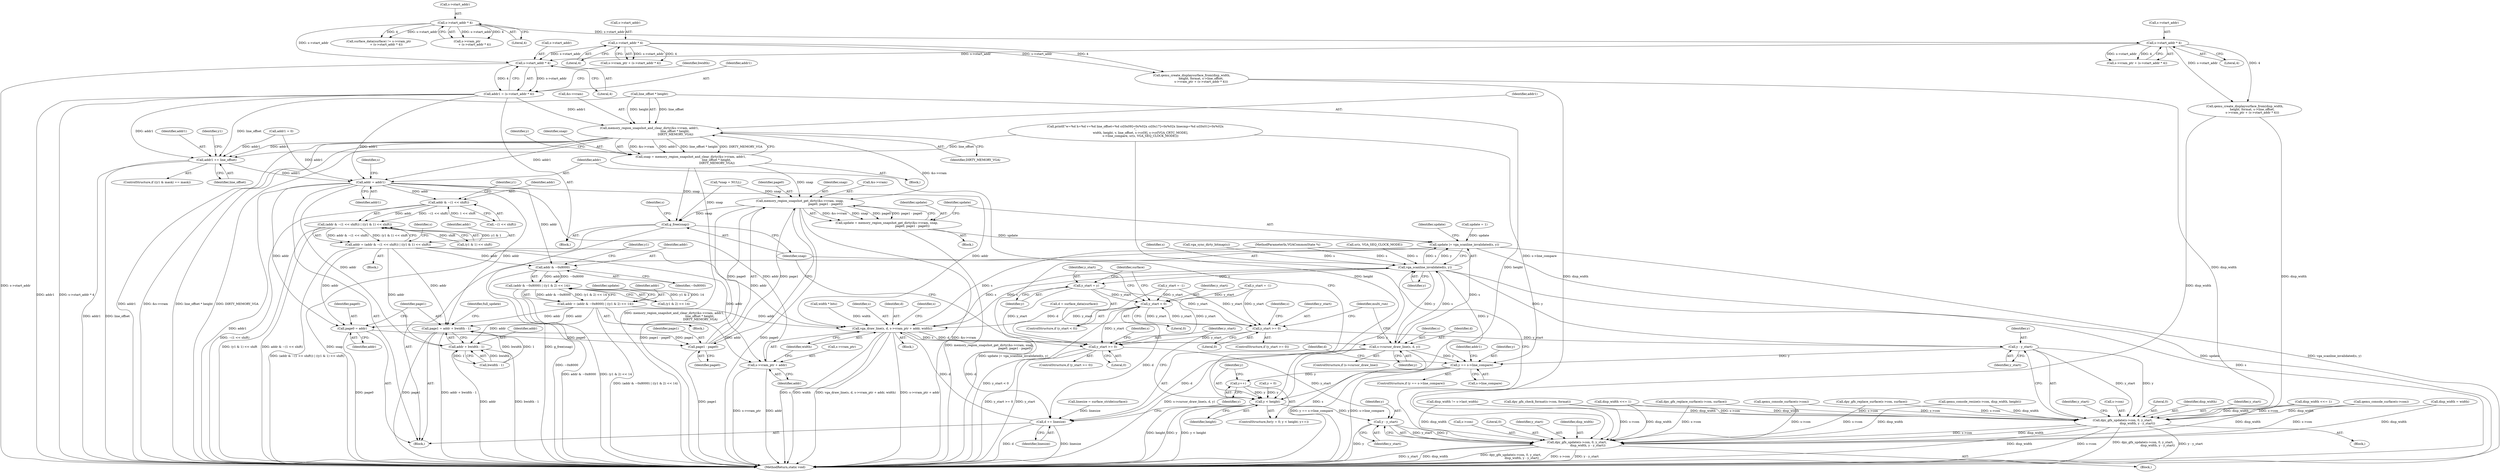 digraph "0_qemu_bfc56535f793c557aa754c50213fc5f882e6482d@pointer" {
"1000658" [label="(Call,s->start_addr * 4)"];
"1000439" [label="(Call,s->start_addr * 4)"];
"1000361" [label="(Call,s->start_addr * 4)"];
"1000465" [label="(Call,s->start_addr * 4)"];
"1000656" [label="(Call,addr1 = (s->start_addr * 4))"];
"1000695" [label="(Call,memory_region_snapshot_and_clear_dirty(&s->vram, addr1,\n                                                      line_offset * height,\n                                                       DIRTY_MEMORY_VGA))"];
"1000693" [label="(Call,snap = memory_region_snapshot_and_clear_dirty(&s->vram, addr1,\n                                                      line_offset * height,\n                                                       DIRTY_MEMORY_VGA))"];
"1000800" [label="(Call,memory_region_snapshot_get_dirty(&s->vram, snap,\n                                                      page0, page1 - page0))"];
"1000798" [label="(Call,update = memory_region_snapshot_get_dirty(&s->vram, snap,\n                                                      page0, page1 - page0))"];
"1000810" [label="(Call,update |= vga_scanline_invalidated(s, y))"];
"1000928" [label="(Call,g_free(snap))"];
"1000715" [label="(Call,addr = addr1)"];
"1000745" [label="(Call,addr & ~(1 << shift))"];
"1000744" [label="(Call,(addr & ~(1 << shift)) | ((y1 & 1) << shift))"];
"1000742" [label="(Call,addr = (addr & ~(1 << shift)) | ((y1 & 1) << shift))"];
"1000769" [label="(Call,addr & ~0x8000)"];
"1000768" [label="(Call,(addr & ~0x8000) | ((y1 & 2) << 14))"];
"1000766" [label="(Call,addr = (addr & ~0x8000) | ((y1 & 2) << 14))"];
"1000780" [label="(Call,page0 = addr)"];
"1000807" [label="(Call,page1 - page0)"];
"1000783" [label="(Call,page1 = addr + bwidth - 1)"];
"1000785" [label="(Call,addr + bwidth - 1)"];
"1000830" [label="(Call,vga_draw_line(s, d, s->vram_ptr + addr, width))"];
"1000812" [label="(Call,vga_scanline_invalidated(s, y))"];
"1000822" [label="(Call,y_start = y)"];
"1000819" [label="(Call,y_start < 0)"];
"1000850" [label="(Call,y_start >= 0)"];
"1000861" [label="(Call,y - y_start)"];
"1000854" [label="(Call,dpy_gfx_update(s->con, 0, y_start,\n                               disp_width, y - y_start))"];
"1000918" [label="(Call,dpy_gfx_update(s->con, 0, y_start,\n                       disp_width, y - y_start))"];
"1000902" [label="(Call,y == s->line_compare)"];
"1000712" [label="(Call,y++)"];
"1000709" [label="(Call,y < height)"];
"1000925" [label="(Call,y - y_start)"];
"1000914" [label="(Call,y_start >= 0)"];
"1000843" [label="(Call,s->cursor_draw_line(s, d, y))"];
"1000910" [label="(Call,d += linesize)"];
"1000833" [label="(Call,s->vram_ptr + addr)"];
"1000889" [label="(Call,addr1 += line_offset)"];
"1000783" [label="(Call,page1 = addr + bwidth - 1)"];
"1000664" [label="(Identifier,bwidth)"];
"1000844" [label="(Identifier,s)"];
"1000805" [label="(Identifier,snap)"];
"1000782" [label="(Identifier,addr)"];
"1000707" [label="(Identifier,y)"];
"1000710" [label="(Identifier,y)"];
"1000870" [label="(Identifier,multi_run)"];
"1000115" [label="(Call,qemu_console_surface(s->con))"];
"1000811" [label="(Identifier,update)"];
"1000653" [label="(Call,sr(s, VGA_SEQ_CLOCK_MODE))"];
"1000350" [label="(Call,qemu_create_displaysurface_from(disp_width,\n                    height, format, s->line_offset,\n                    s->vram_ptr + (s->start_addr * 4)))"];
"1000816" [label="(Identifier,update)"];
"1000714" [label="(Block,)"];
"1000747" [label="(Call,~(1 << shift))"];
"1000712" [label="(Call,y++)"];
"1000705" [label="(ControlStructure,for(y = 0; y < height; y++))"];
"1000927" [label="(Identifier,y_start)"];
"1000711" [label="(Identifier,height)"];
"1000919" [label="(Call,s->con)"];
"1000769" [label="(Call,addr & ~0x8000)"];
"1000432" [label="(Call,surface_data(surface) != s->vram_ptr\n                + (s->start_addr * 4))"];
"1000466" [label="(Call,s->start_addr)"];
"1000765" [label="(Block,)"];
"1000912" [label="(Identifier,linesize)"];
"1000715" [label="(Call,addr = addr1)"];
"1000667" [label="(Call,width * bits)"];
"1000784" [label="(Identifier,page1)"];
"1000713" [label="(Identifier,y)"];
"1000918" [label="(Call,dpy_gfx_update(s->con, 0, y_start,\n                       disp_width, y - y_start))"];
"1000839" [label="(ControlStructure,if (s->cursor_draw_line))"];
"1000111" [label="(Block,)"];
"1000676" [label="(Call,d = surface_data(surface))"];
"1000939" [label="(MethodReturn,static void)"];
"1000861" [label="(Call,y - y_start)"];
"1000824" [label="(Identifier,y)"];
"1000845" [label="(Identifier,d)"];
"1000774" [label="(Identifier,y1)"];
"1000834" [label="(Call,s->vram_ptr)"];
"1000746" [label="(Identifier,addr)"];
"1000658" [label="(Call,s->start_addr * 4)"];
"1000831" [label="(Identifier,s)"];
"1000883" [label="(ControlStructure,if ((y1 & mask) == mask))"];
"1000657" [label="(Identifier,addr1)"];
"1000864" [label="(Call,y_start = -1)"];
"1000694" [label="(Identifier,snap)"];
"1000659" [label="(Call,s->start_addr)"];
"1000772" [label="(Call,(y1 & 2) << 14)"];
"1000770" [label="(Identifier,addr)"];
"1000850" [label="(Call,y_start >= 0)"];
"1000813" [label="(Identifier,s)"];
"1000922" [label="(Literal,0)"];
"1000662" [label="(Literal,4)"];
"1000843" [label="(Call,s->cursor_draw_line(s, d, y))"];
"1000832" [label="(Identifier,d)"];
"1000830" [label="(Call,vga_draw_line(s, d, s->vram_ptr + addr, width))"];
"1000771" [label="(Identifier,~0x8000)"];
"1000365" [label="(Literal,4)"];
"1000852" [label="(Literal,0)"];
"1000709" [label="(Call,y < height)"];
"1000761" [label="(Identifier,s)"];
"1000634" [label="(Call,printf(\"w=%d h=%d v=%d line_offset=%d cr[0x09]=0x%02x cr[0x17]=0x%02x linecmp=%d sr[0x01]=0x%02x\n\",\n           width, height, v, line_offset, s->cr[9], s->cr[VGA_CRTC_MODE],\n           s->line_compare, sr(s, VGA_SEQ_CLOCK_MODE)))"];
"1000913" [label="(ControlStructure,if (y_start >= 0))"];
"1000753" [label="(Identifier,y1)"];
"1000766" [label="(Call,addr = (addr & ~0x8000) | ((y1 & 2) << 14))"];
"1000258" [label="(Call,disp_width <<= 1)"];
"1000920" [label="(Identifier,s)"];
"1000435" [label="(Call,s->vram_ptr\n                + (s->start_addr * 4))"];
"1000810" [label="(Call,update |= vga_scanline_invalidated(s, y))"];
"1000812" [label="(Call,vga_scanline_invalidated(s, y))"];
"1000901" [label="(ControlStructure,if (y == s->line_compare))"];
"1000723" [label="(Identifier,s)"];
"1000797" [label="(Block,)"];
"1000470" [label="(Call,dpy_gfx_replace_surface(s->con, surface))"];
"1000890" [label="(Identifier,addr1)"];
"1000849" [label="(ControlStructure,if (y_start >= 0))"];
"1000807" [label="(Call,page1 - page0)"];
"1000916" [label="(Literal,0)"];
"1000837" [label="(Identifier,addr)"];
"1000786" [label="(Identifier,addr)"];
"1000798" [label="(Call,update = memory_region_snapshot_get_dirty(&s->vram, snap,\n                                                      page0, page1 - page0))"];
"1000680" [label="(Call,linesize = surface_stride(surface))"];
"1000818" [label="(ControlStructure,if (y_start < 0))"];
"1000381" [label="(Call,qemu_console_surface(s->con))"];
"1000809" [label="(Identifier,page0)"];
"1000716" [label="(Identifier,addr)"];
"1000672" [label="(Call,y_start = -1)"];
"1000801" [label="(Call,&s->vram)"];
"1000808" [label="(Identifier,page1)"];
"1000700" [label="(Identifier,addr1)"];
"1000366" [label="(Call,dpy_gfx_replace_surface(s->con, surface))"];
"1000274" [label="(Call,disp_width <<= 1)"];
"1000926" [label="(Identifier,y)"];
"1000785" [label="(Call,addr + bwidth - 1)"];
"1000856" [label="(Identifier,s)"];
"1000778" [label="(Identifier,update)"];
"1000819" [label="(Call,y_start < 0)"];
"1000928" [label="(Call,g_free(snap))"];
"1000169" [label="(Call,disp_width = width)"];
"1000806" [label="(Identifier,page0)"];
"1000907" [label="(Call,addr1 = 0)"];
"1000904" [label="(Call,s->line_compare)"];
"1000781" [label="(Identifier,page0)"];
"1000893" [label="(Identifier,y1)"];
"1000767" [label="(Identifier,addr)"];
"1000814" [label="(Identifier,y)"];
"1000846" [label="(Identifier,y)"];
"1000822" [label="(Call,y_start = y)"];
"1000914" [label="(Call,y_start >= 0)"];
"1000858" [label="(Literal,0)"];
"1000929" [label="(Identifier,snap)"];
"1000780" [label="(Call,page0 = addr)"];
"1000293" [label="(Call,dpy_gfx_check_format(s->con, format))"];
"1000454" [label="(Call,qemu_create_displaysurface_from(disp_width,\n                height, format, s->line_offset,\n                s->vram_ptr + (s->start_addr * 4)))"];
"1000925" [label="(Call,y - y_start)"];
"1000860" [label="(Identifier,disp_width)"];
"1000440" [label="(Call,s->start_addr)"];
"1000743" [label="(Identifier,addr)"];
"1000911" [label="(Identifier,d)"];
"1000923" [label="(Identifier,y_start)"];
"1000361" [label="(Call,s->start_addr * 4)"];
"1000800" [label="(Call,memory_region_snapshot_get_dirty(&s->vram, snap,\n                                                      page0, page1 - page0))"];
"1000823" [label="(Identifier,y_start)"];
"1000833" [label="(Call,s->vram_ptr + addr)"];
"1000908" [label="(Identifier,addr1)"];
"1000745" [label="(Call,addr & ~(1 << shift))"];
"1000859" [label="(Identifier,y_start)"];
"1000109" [label="(MethodParameterIn,VGACommonState *s)"];
"1000862" [label="(Identifier,y)"];
"1000727" [label="(Block,)"];
"1000751" [label="(Call,(y1 & 1) << shift)"];
"1000373" [label="(Call,qemu_console_resize(s->con, disp_width, height))"];
"1000903" [label="(Identifier,y)"];
"1000744" [label="(Call,(addr & ~(1 << shift)) | ((y1 & 1) << shift))"];
"1000841" [label="(Identifier,s)"];
"1000357" [label="(Call,s->vram_ptr + (s->start_addr * 4))"];
"1000932" [label="(Identifier,s)"];
"1000820" [label="(Identifier,y_start)"];
"1000863" [label="(Identifier,y_start)"];
"1000853" [label="(Block,)"];
"1000865" [label="(Identifier,y_start)"];
"1000443" [label="(Literal,4)"];
"1000136" [label="(Call,*snap = NULL)"];
"1000696" [label="(Call,&s->vram)"];
"1000902" [label="(Call,y == s->line_compare)"];
"1000317" [label="(Call,disp_width != s->last_width)"];
"1000706" [label="(Call,y = 0)"];
"1000787" [label="(Call,bwidth - 1)"];
"1000924" [label="(Identifier,disp_width)"];
"1000855" [label="(Call,s->con)"];
"1000690" [label="(Block,)"];
"1000704" [label="(Identifier,DIRTY_MEMORY_VGA)"];
"1000828" [label="(Identifier,surface)"];
"1000465" [label="(Call,s->start_addr * 4)"];
"1000799" [label="(Identifier,update)"];
"1000362" [label="(Call,s->start_addr)"];
"1000793" [label="(Call,update = 1)"];
"1000889" [label="(Call,addr1 += line_offset)"];
"1000891" [label="(Identifier,line_offset)"];
"1000742" [label="(Call,addr = (addr & ~(1 << shift)) | ((y1 & 1) << shift))"];
"1000829" [label="(Block,)"];
"1000917" [label="(Block,)"];
"1000851" [label="(Identifier,y_start)"];
"1000439" [label="(Call,s->start_addr * 4)"];
"1000691" [label="(Call,vga_sync_dirty_bitmap(s))"];
"1000461" [label="(Call,s->vram_ptr + (s->start_addr * 4))"];
"1000701" [label="(Call,line_offset * height)"];
"1000768" [label="(Call,(addr & ~0x8000) | ((y1 & 2) << 14))"];
"1000910" [label="(Call,d += linesize)"];
"1000854" [label="(Call,dpy_gfx_update(s->con, 0, y_start,\n                               disp_width, y - y_start))"];
"1000915" [label="(Identifier,y_start)"];
"1000791" [label="(Identifier,full_update)"];
"1000469" [label="(Literal,4)"];
"1000821" [label="(Literal,0)"];
"1000656" [label="(Call,addr1 = (s->start_addr * 4))"];
"1000693" [label="(Call,snap = memory_region_snapshot_and_clear_dirty(&s->vram, addr1,\n                                                      line_offset * height,\n                                                       DIRTY_MEMORY_VGA))"];
"1000838" [label="(Identifier,width)"];
"1000717" [label="(Identifier,addr1)"];
"1000695" [label="(Call,memory_region_snapshot_and_clear_dirty(&s->vram, addr1,\n                                                      line_offset * height,\n                                                       DIRTY_MEMORY_VGA))"];
"1000658" -> "1000656"  [label="AST: "];
"1000658" -> "1000662"  [label="CFG: "];
"1000659" -> "1000658"  [label="AST: "];
"1000662" -> "1000658"  [label="AST: "];
"1000656" -> "1000658"  [label="CFG: "];
"1000658" -> "1000939"  [label="DDG: s->start_addr"];
"1000658" -> "1000656"  [label="DDG: s->start_addr"];
"1000658" -> "1000656"  [label="DDG: 4"];
"1000439" -> "1000658"  [label="DDG: s->start_addr"];
"1000361" -> "1000658"  [label="DDG: s->start_addr"];
"1000465" -> "1000658"  [label="DDG: s->start_addr"];
"1000439" -> "1000435"  [label="AST: "];
"1000439" -> "1000443"  [label="CFG: "];
"1000440" -> "1000439"  [label="AST: "];
"1000443" -> "1000439"  [label="AST: "];
"1000435" -> "1000439"  [label="CFG: "];
"1000439" -> "1000432"  [label="DDG: s->start_addr"];
"1000439" -> "1000432"  [label="DDG: 4"];
"1000439" -> "1000435"  [label="DDG: s->start_addr"];
"1000439" -> "1000435"  [label="DDG: 4"];
"1000439" -> "1000465"  [label="DDG: s->start_addr"];
"1000361" -> "1000357"  [label="AST: "];
"1000361" -> "1000365"  [label="CFG: "];
"1000362" -> "1000361"  [label="AST: "];
"1000365" -> "1000361"  [label="AST: "];
"1000357" -> "1000361"  [label="CFG: "];
"1000361" -> "1000350"  [label="DDG: s->start_addr"];
"1000361" -> "1000350"  [label="DDG: 4"];
"1000361" -> "1000357"  [label="DDG: s->start_addr"];
"1000361" -> "1000357"  [label="DDG: 4"];
"1000465" -> "1000461"  [label="AST: "];
"1000465" -> "1000469"  [label="CFG: "];
"1000466" -> "1000465"  [label="AST: "];
"1000469" -> "1000465"  [label="AST: "];
"1000461" -> "1000465"  [label="CFG: "];
"1000465" -> "1000454"  [label="DDG: s->start_addr"];
"1000465" -> "1000454"  [label="DDG: 4"];
"1000465" -> "1000461"  [label="DDG: s->start_addr"];
"1000465" -> "1000461"  [label="DDG: 4"];
"1000656" -> "1000111"  [label="AST: "];
"1000657" -> "1000656"  [label="AST: "];
"1000664" -> "1000656"  [label="CFG: "];
"1000656" -> "1000939"  [label="DDG: s->start_addr * 4"];
"1000656" -> "1000939"  [label="DDG: addr1"];
"1000656" -> "1000695"  [label="DDG: addr1"];
"1000656" -> "1000715"  [label="DDG: addr1"];
"1000656" -> "1000889"  [label="DDG: addr1"];
"1000695" -> "1000693"  [label="AST: "];
"1000695" -> "1000704"  [label="CFG: "];
"1000696" -> "1000695"  [label="AST: "];
"1000700" -> "1000695"  [label="AST: "];
"1000701" -> "1000695"  [label="AST: "];
"1000704" -> "1000695"  [label="AST: "];
"1000693" -> "1000695"  [label="CFG: "];
"1000695" -> "1000939"  [label="DDG: addr1"];
"1000695" -> "1000939"  [label="DDG: &s->vram"];
"1000695" -> "1000939"  [label="DDG: line_offset * height"];
"1000695" -> "1000939"  [label="DDG: DIRTY_MEMORY_VGA"];
"1000695" -> "1000693"  [label="DDG: &s->vram"];
"1000695" -> "1000693"  [label="DDG: addr1"];
"1000695" -> "1000693"  [label="DDG: line_offset * height"];
"1000695" -> "1000693"  [label="DDG: DIRTY_MEMORY_VGA"];
"1000701" -> "1000695"  [label="DDG: line_offset"];
"1000701" -> "1000695"  [label="DDG: height"];
"1000695" -> "1000715"  [label="DDG: addr1"];
"1000695" -> "1000800"  [label="DDG: &s->vram"];
"1000695" -> "1000889"  [label="DDG: addr1"];
"1000693" -> "1000690"  [label="AST: "];
"1000694" -> "1000693"  [label="AST: "];
"1000707" -> "1000693"  [label="CFG: "];
"1000693" -> "1000939"  [label="DDG: memory_region_snapshot_and_clear_dirty(&s->vram, addr1,\n                                                      line_offset * height,\n                                                       DIRTY_MEMORY_VGA)"];
"1000693" -> "1000800"  [label="DDG: snap"];
"1000693" -> "1000928"  [label="DDG: snap"];
"1000800" -> "1000798"  [label="AST: "];
"1000800" -> "1000807"  [label="CFG: "];
"1000801" -> "1000800"  [label="AST: "];
"1000805" -> "1000800"  [label="AST: "];
"1000806" -> "1000800"  [label="AST: "];
"1000807" -> "1000800"  [label="AST: "];
"1000798" -> "1000800"  [label="CFG: "];
"1000800" -> "1000939"  [label="DDG: page1 - page0"];
"1000800" -> "1000939"  [label="DDG: page0"];
"1000800" -> "1000939"  [label="DDG: &s->vram"];
"1000800" -> "1000798"  [label="DDG: &s->vram"];
"1000800" -> "1000798"  [label="DDG: snap"];
"1000800" -> "1000798"  [label="DDG: page0"];
"1000800" -> "1000798"  [label="DDG: page1 - page0"];
"1000136" -> "1000800"  [label="DDG: snap"];
"1000807" -> "1000800"  [label="DDG: page0"];
"1000807" -> "1000800"  [label="DDG: page1"];
"1000800" -> "1000928"  [label="DDG: snap"];
"1000798" -> "1000797"  [label="AST: "];
"1000799" -> "1000798"  [label="AST: "];
"1000811" -> "1000798"  [label="CFG: "];
"1000798" -> "1000939"  [label="DDG: memory_region_snapshot_get_dirty(&s->vram, snap,\n                                                      page0, page1 - page0)"];
"1000798" -> "1000810"  [label="DDG: update"];
"1000810" -> "1000714"  [label="AST: "];
"1000810" -> "1000812"  [label="CFG: "];
"1000811" -> "1000810"  [label="AST: "];
"1000812" -> "1000810"  [label="AST: "];
"1000816" -> "1000810"  [label="CFG: "];
"1000810" -> "1000939"  [label="DDG: update |= vga_scanline_invalidated(s, y)"];
"1000810" -> "1000939"  [label="DDG: update"];
"1000810" -> "1000939"  [label="DDG: vga_scanline_invalidated(s, y)"];
"1000793" -> "1000810"  [label="DDG: update"];
"1000812" -> "1000810"  [label="DDG: s"];
"1000812" -> "1000810"  [label="DDG: y"];
"1000928" -> "1000111"  [label="AST: "];
"1000928" -> "1000929"  [label="CFG: "];
"1000929" -> "1000928"  [label="AST: "];
"1000932" -> "1000928"  [label="CFG: "];
"1000928" -> "1000939"  [label="DDG: snap"];
"1000928" -> "1000939"  [label="DDG: g_free(snap)"];
"1000136" -> "1000928"  [label="DDG: snap"];
"1000715" -> "1000714"  [label="AST: "];
"1000715" -> "1000717"  [label="CFG: "];
"1000716" -> "1000715"  [label="AST: "];
"1000717" -> "1000715"  [label="AST: "];
"1000723" -> "1000715"  [label="CFG: "];
"1000715" -> "1000939"  [label="DDG: addr1"];
"1000889" -> "1000715"  [label="DDG: addr1"];
"1000907" -> "1000715"  [label="DDG: addr1"];
"1000715" -> "1000745"  [label="DDG: addr"];
"1000715" -> "1000769"  [label="DDG: addr"];
"1000715" -> "1000780"  [label="DDG: addr"];
"1000715" -> "1000783"  [label="DDG: addr"];
"1000715" -> "1000785"  [label="DDG: addr"];
"1000715" -> "1000830"  [label="DDG: addr"];
"1000715" -> "1000833"  [label="DDG: addr"];
"1000745" -> "1000744"  [label="AST: "];
"1000745" -> "1000747"  [label="CFG: "];
"1000746" -> "1000745"  [label="AST: "];
"1000747" -> "1000745"  [label="AST: "];
"1000753" -> "1000745"  [label="CFG: "];
"1000745" -> "1000939"  [label="DDG: ~(1 << shift)"];
"1000745" -> "1000744"  [label="DDG: addr"];
"1000745" -> "1000744"  [label="DDG: ~(1 << shift)"];
"1000747" -> "1000745"  [label="DDG: 1 << shift"];
"1000744" -> "1000742"  [label="AST: "];
"1000744" -> "1000751"  [label="CFG: "];
"1000751" -> "1000744"  [label="AST: "];
"1000742" -> "1000744"  [label="CFG: "];
"1000744" -> "1000939"  [label="DDG: (y1 & 1) << shift"];
"1000744" -> "1000939"  [label="DDG: addr & ~(1 << shift)"];
"1000744" -> "1000742"  [label="DDG: addr & ~(1 << shift)"];
"1000744" -> "1000742"  [label="DDG: (y1 & 1) << shift"];
"1000751" -> "1000744"  [label="DDG: y1 & 1"];
"1000751" -> "1000744"  [label="DDG: shift"];
"1000742" -> "1000727"  [label="AST: "];
"1000743" -> "1000742"  [label="AST: "];
"1000761" -> "1000742"  [label="CFG: "];
"1000742" -> "1000939"  [label="DDG: (addr & ~(1 << shift)) | ((y1 & 1) << shift)"];
"1000742" -> "1000769"  [label="DDG: addr"];
"1000742" -> "1000780"  [label="DDG: addr"];
"1000742" -> "1000783"  [label="DDG: addr"];
"1000742" -> "1000785"  [label="DDG: addr"];
"1000742" -> "1000830"  [label="DDG: addr"];
"1000742" -> "1000833"  [label="DDG: addr"];
"1000769" -> "1000768"  [label="AST: "];
"1000769" -> "1000771"  [label="CFG: "];
"1000770" -> "1000769"  [label="AST: "];
"1000771" -> "1000769"  [label="AST: "];
"1000774" -> "1000769"  [label="CFG: "];
"1000769" -> "1000939"  [label="DDG: ~0x8000"];
"1000769" -> "1000768"  [label="DDG: addr"];
"1000769" -> "1000768"  [label="DDG: ~0x8000"];
"1000768" -> "1000766"  [label="AST: "];
"1000768" -> "1000772"  [label="CFG: "];
"1000772" -> "1000768"  [label="AST: "];
"1000766" -> "1000768"  [label="CFG: "];
"1000768" -> "1000939"  [label="DDG: addr & ~0x8000"];
"1000768" -> "1000939"  [label="DDG: (y1 & 2) << 14"];
"1000768" -> "1000766"  [label="DDG: addr & ~0x8000"];
"1000768" -> "1000766"  [label="DDG: (y1 & 2) << 14"];
"1000772" -> "1000768"  [label="DDG: y1 & 2"];
"1000772" -> "1000768"  [label="DDG: 14"];
"1000766" -> "1000765"  [label="AST: "];
"1000767" -> "1000766"  [label="AST: "];
"1000778" -> "1000766"  [label="CFG: "];
"1000766" -> "1000939"  [label="DDG: (addr & ~0x8000) | ((y1 & 2) << 14)"];
"1000766" -> "1000780"  [label="DDG: addr"];
"1000766" -> "1000783"  [label="DDG: addr"];
"1000766" -> "1000785"  [label="DDG: addr"];
"1000766" -> "1000830"  [label="DDG: addr"];
"1000766" -> "1000833"  [label="DDG: addr"];
"1000780" -> "1000714"  [label="AST: "];
"1000780" -> "1000782"  [label="CFG: "];
"1000781" -> "1000780"  [label="AST: "];
"1000782" -> "1000780"  [label="AST: "];
"1000784" -> "1000780"  [label="CFG: "];
"1000780" -> "1000939"  [label="DDG: page0"];
"1000780" -> "1000807"  [label="DDG: page0"];
"1000807" -> "1000809"  [label="CFG: "];
"1000808" -> "1000807"  [label="AST: "];
"1000809" -> "1000807"  [label="AST: "];
"1000807" -> "1000939"  [label="DDG: page1"];
"1000783" -> "1000807"  [label="DDG: page1"];
"1000783" -> "1000714"  [label="AST: "];
"1000783" -> "1000785"  [label="CFG: "];
"1000784" -> "1000783"  [label="AST: "];
"1000785" -> "1000783"  [label="AST: "];
"1000791" -> "1000783"  [label="CFG: "];
"1000783" -> "1000939"  [label="DDG: addr + bwidth - 1"];
"1000783" -> "1000939"  [label="DDG: page1"];
"1000787" -> "1000783"  [label="DDG: bwidth"];
"1000787" -> "1000783"  [label="DDG: 1"];
"1000785" -> "1000787"  [label="CFG: "];
"1000786" -> "1000785"  [label="AST: "];
"1000787" -> "1000785"  [label="AST: "];
"1000785" -> "1000939"  [label="DDG: addr"];
"1000785" -> "1000939"  [label="DDG: bwidth - 1"];
"1000787" -> "1000785"  [label="DDG: bwidth"];
"1000787" -> "1000785"  [label="DDG: 1"];
"1000830" -> "1000829"  [label="AST: "];
"1000830" -> "1000838"  [label="CFG: "];
"1000831" -> "1000830"  [label="AST: "];
"1000832" -> "1000830"  [label="AST: "];
"1000833" -> "1000830"  [label="AST: "];
"1000838" -> "1000830"  [label="AST: "];
"1000841" -> "1000830"  [label="CFG: "];
"1000830" -> "1000939"  [label="DDG: width"];
"1000830" -> "1000939"  [label="DDG: vga_draw_line(s, d, s->vram_ptr + addr, width)"];
"1000830" -> "1000939"  [label="DDG: s->vram_ptr + addr"];
"1000830" -> "1000939"  [label="DDG: s"];
"1000830" -> "1000812"  [label="DDG: s"];
"1000812" -> "1000830"  [label="DDG: s"];
"1000109" -> "1000830"  [label="DDG: s"];
"1000676" -> "1000830"  [label="DDG: d"];
"1000910" -> "1000830"  [label="DDG: d"];
"1000667" -> "1000830"  [label="DDG: width"];
"1000830" -> "1000843"  [label="DDG: s"];
"1000830" -> "1000843"  [label="DDG: d"];
"1000830" -> "1000910"  [label="DDG: d"];
"1000812" -> "1000814"  [label="CFG: "];
"1000813" -> "1000812"  [label="AST: "];
"1000814" -> "1000812"  [label="AST: "];
"1000812" -> "1000939"  [label="DDG: s"];
"1000843" -> "1000812"  [label="DDG: s"];
"1000653" -> "1000812"  [label="DDG: s"];
"1000691" -> "1000812"  [label="DDG: s"];
"1000109" -> "1000812"  [label="DDG: s"];
"1000709" -> "1000812"  [label="DDG: y"];
"1000812" -> "1000822"  [label="DDG: y"];
"1000812" -> "1000843"  [label="DDG: y"];
"1000812" -> "1000861"  [label="DDG: y"];
"1000812" -> "1000902"  [label="DDG: y"];
"1000822" -> "1000818"  [label="AST: "];
"1000822" -> "1000824"  [label="CFG: "];
"1000823" -> "1000822"  [label="AST: "];
"1000824" -> "1000822"  [label="AST: "];
"1000828" -> "1000822"  [label="CFG: "];
"1000822" -> "1000819"  [label="DDG: y_start"];
"1000822" -> "1000850"  [label="DDG: y_start"];
"1000822" -> "1000914"  [label="DDG: y_start"];
"1000819" -> "1000818"  [label="AST: "];
"1000819" -> "1000821"  [label="CFG: "];
"1000820" -> "1000819"  [label="AST: "];
"1000821" -> "1000819"  [label="AST: "];
"1000823" -> "1000819"  [label="CFG: "];
"1000828" -> "1000819"  [label="CFG: "];
"1000819" -> "1000939"  [label="DDG: y_start < 0"];
"1000850" -> "1000819"  [label="DDG: y_start"];
"1000864" -> "1000819"  [label="DDG: y_start"];
"1000672" -> "1000819"  [label="DDG: y_start"];
"1000819" -> "1000850"  [label="DDG: y_start"];
"1000819" -> "1000914"  [label="DDG: y_start"];
"1000850" -> "1000849"  [label="AST: "];
"1000850" -> "1000852"  [label="CFG: "];
"1000851" -> "1000850"  [label="AST: "];
"1000852" -> "1000850"  [label="AST: "];
"1000856" -> "1000850"  [label="CFG: "];
"1000870" -> "1000850"  [label="CFG: "];
"1000864" -> "1000850"  [label="DDG: y_start"];
"1000672" -> "1000850"  [label="DDG: y_start"];
"1000850" -> "1000861"  [label="DDG: y_start"];
"1000850" -> "1000914"  [label="DDG: y_start"];
"1000861" -> "1000854"  [label="AST: "];
"1000861" -> "1000863"  [label="CFG: "];
"1000862" -> "1000861"  [label="AST: "];
"1000863" -> "1000861"  [label="AST: "];
"1000854" -> "1000861"  [label="CFG: "];
"1000861" -> "1000854"  [label="DDG: y_start"];
"1000861" -> "1000854"  [label="DDG: y"];
"1000861" -> "1000902"  [label="DDG: y"];
"1000854" -> "1000853"  [label="AST: "];
"1000855" -> "1000854"  [label="AST: "];
"1000858" -> "1000854"  [label="AST: "];
"1000859" -> "1000854"  [label="AST: "];
"1000860" -> "1000854"  [label="AST: "];
"1000865" -> "1000854"  [label="CFG: "];
"1000854" -> "1000939"  [label="DDG: disp_width"];
"1000854" -> "1000939"  [label="DDG: s->con"];
"1000854" -> "1000939"  [label="DDG: dpy_gfx_update(s->con, 0, y_start,\n                               disp_width, y - y_start)"];
"1000854" -> "1000939"  [label="DDG: y - y_start"];
"1000293" -> "1000854"  [label="DDG: s->con"];
"1000381" -> "1000854"  [label="DDG: s->con"];
"1000470" -> "1000854"  [label="DDG: s->con"];
"1000115" -> "1000854"  [label="DDG: s->con"];
"1000366" -> "1000854"  [label="DDG: s->con"];
"1000274" -> "1000854"  [label="DDG: disp_width"];
"1000317" -> "1000854"  [label="DDG: disp_width"];
"1000169" -> "1000854"  [label="DDG: disp_width"];
"1000258" -> "1000854"  [label="DDG: disp_width"];
"1000454" -> "1000854"  [label="DDG: disp_width"];
"1000373" -> "1000854"  [label="DDG: disp_width"];
"1000350" -> "1000854"  [label="DDG: disp_width"];
"1000854" -> "1000918"  [label="DDG: s->con"];
"1000854" -> "1000918"  [label="DDG: disp_width"];
"1000918" -> "1000917"  [label="AST: "];
"1000918" -> "1000925"  [label="CFG: "];
"1000919" -> "1000918"  [label="AST: "];
"1000922" -> "1000918"  [label="AST: "];
"1000923" -> "1000918"  [label="AST: "];
"1000924" -> "1000918"  [label="AST: "];
"1000925" -> "1000918"  [label="AST: "];
"1000929" -> "1000918"  [label="CFG: "];
"1000918" -> "1000939"  [label="DDG: dpy_gfx_update(s->con, 0, y_start,\n                       disp_width, y - y_start)"];
"1000918" -> "1000939"  [label="DDG: s->con"];
"1000918" -> "1000939"  [label="DDG: y - y_start"];
"1000918" -> "1000939"  [label="DDG: y_start"];
"1000918" -> "1000939"  [label="DDG: disp_width"];
"1000293" -> "1000918"  [label="DDG: s->con"];
"1000381" -> "1000918"  [label="DDG: s->con"];
"1000470" -> "1000918"  [label="DDG: s->con"];
"1000115" -> "1000918"  [label="DDG: s->con"];
"1000366" -> "1000918"  [label="DDG: s->con"];
"1000925" -> "1000918"  [label="DDG: y_start"];
"1000925" -> "1000918"  [label="DDG: y"];
"1000274" -> "1000918"  [label="DDG: disp_width"];
"1000317" -> "1000918"  [label="DDG: disp_width"];
"1000169" -> "1000918"  [label="DDG: disp_width"];
"1000258" -> "1000918"  [label="DDG: disp_width"];
"1000454" -> "1000918"  [label="DDG: disp_width"];
"1000373" -> "1000918"  [label="DDG: disp_width"];
"1000350" -> "1000918"  [label="DDG: disp_width"];
"1000902" -> "1000901"  [label="AST: "];
"1000902" -> "1000904"  [label="CFG: "];
"1000903" -> "1000902"  [label="AST: "];
"1000904" -> "1000902"  [label="AST: "];
"1000908" -> "1000902"  [label="CFG: "];
"1000911" -> "1000902"  [label="CFG: "];
"1000902" -> "1000939"  [label="DDG: s->line_compare"];
"1000902" -> "1000939"  [label="DDG: y == s->line_compare"];
"1000902" -> "1000712"  [label="DDG: y"];
"1000843" -> "1000902"  [label="DDG: y"];
"1000634" -> "1000902"  [label="DDG: s->line_compare"];
"1000712" -> "1000705"  [label="AST: "];
"1000712" -> "1000713"  [label="CFG: "];
"1000713" -> "1000712"  [label="AST: "];
"1000710" -> "1000712"  [label="CFG: "];
"1000712" -> "1000709"  [label="DDG: y"];
"1000709" -> "1000705"  [label="AST: "];
"1000709" -> "1000711"  [label="CFG: "];
"1000710" -> "1000709"  [label="AST: "];
"1000711" -> "1000709"  [label="AST: "];
"1000716" -> "1000709"  [label="CFG: "];
"1000915" -> "1000709"  [label="CFG: "];
"1000709" -> "1000939"  [label="DDG: y < height"];
"1000709" -> "1000939"  [label="DDG: height"];
"1000709" -> "1000939"  [label="DDG: y"];
"1000706" -> "1000709"  [label="DDG: y"];
"1000634" -> "1000709"  [label="DDG: height"];
"1000701" -> "1000709"  [label="DDG: height"];
"1000709" -> "1000925"  [label="DDG: y"];
"1000925" -> "1000927"  [label="CFG: "];
"1000926" -> "1000925"  [label="AST: "];
"1000927" -> "1000925"  [label="AST: "];
"1000925" -> "1000939"  [label="DDG: y"];
"1000914" -> "1000925"  [label="DDG: y_start"];
"1000914" -> "1000913"  [label="AST: "];
"1000914" -> "1000916"  [label="CFG: "];
"1000915" -> "1000914"  [label="AST: "];
"1000916" -> "1000914"  [label="AST: "];
"1000920" -> "1000914"  [label="CFG: "];
"1000929" -> "1000914"  [label="CFG: "];
"1000914" -> "1000939"  [label="DDG: y_start >= 0"];
"1000914" -> "1000939"  [label="DDG: y_start"];
"1000864" -> "1000914"  [label="DDG: y_start"];
"1000672" -> "1000914"  [label="DDG: y_start"];
"1000843" -> "1000839"  [label="AST: "];
"1000843" -> "1000846"  [label="CFG: "];
"1000844" -> "1000843"  [label="AST: "];
"1000845" -> "1000843"  [label="AST: "];
"1000846" -> "1000843"  [label="AST: "];
"1000870" -> "1000843"  [label="CFG: "];
"1000843" -> "1000939"  [label="DDG: s->cursor_draw_line(s, d, y)"];
"1000843" -> "1000939"  [label="DDG: s"];
"1000109" -> "1000843"  [label="DDG: s"];
"1000843" -> "1000910"  [label="DDG: d"];
"1000910" -> "1000714"  [label="AST: "];
"1000910" -> "1000912"  [label="CFG: "];
"1000911" -> "1000910"  [label="AST: "];
"1000912" -> "1000910"  [label="AST: "];
"1000713" -> "1000910"  [label="CFG: "];
"1000910" -> "1000939"  [label="DDG: d"];
"1000910" -> "1000939"  [label="DDG: linesize"];
"1000680" -> "1000910"  [label="DDG: linesize"];
"1000676" -> "1000910"  [label="DDG: d"];
"1000833" -> "1000837"  [label="CFG: "];
"1000834" -> "1000833"  [label="AST: "];
"1000837" -> "1000833"  [label="AST: "];
"1000838" -> "1000833"  [label="CFG: "];
"1000833" -> "1000939"  [label="DDG: s->vram_ptr"];
"1000833" -> "1000939"  [label="DDG: addr"];
"1000889" -> "1000883"  [label="AST: "];
"1000889" -> "1000891"  [label="CFG: "];
"1000890" -> "1000889"  [label="AST: "];
"1000891" -> "1000889"  [label="AST: "];
"1000893" -> "1000889"  [label="CFG: "];
"1000889" -> "1000939"  [label="DDG: line_offset"];
"1000889" -> "1000939"  [label="DDG: addr1"];
"1000634" -> "1000889"  [label="DDG: line_offset"];
"1000701" -> "1000889"  [label="DDG: line_offset"];
"1000907" -> "1000889"  [label="DDG: addr1"];
}

